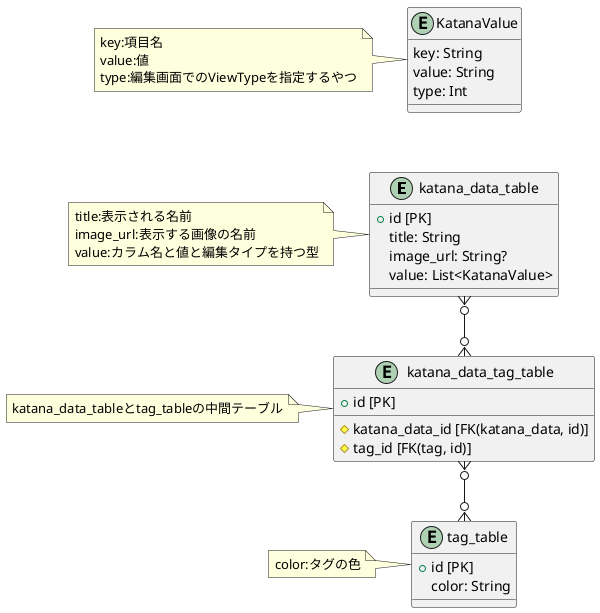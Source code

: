 @startuml
entity "katana_data_table"{
    + id [PK]
    title: String
    image_url: String?
    value: List<KatanaValue>
}

note left
    title:表示される名前
    image_url:表示する画像の名前
    value:カラム名と値と編集タイプを持つ型
end note

entity "katana_data_tag_table"{
    + id [PK]
    #katana_data_id [FK(katana_data, id)]
    #tag_id [FK(tag, id)]
}

note left
    katana_data_tableとtag_tableの中間テーブル
end note

entity "tag_table"{
    + id [PK]
    color: String
}

note left
    color:タグの色
end note

entity "KatanaValue"{
    key: String
    value: String
    type: Int
}

note left
    key:項目名
    value:値
    type:編集画面でのViewTypeを指定するやつ
end note

KatanaValue -[hidden]do- katana_data_table

katana_data_table}o--o{katana_data_tag_table
katana_data_tag_table}o--o{tag_table

@enduml